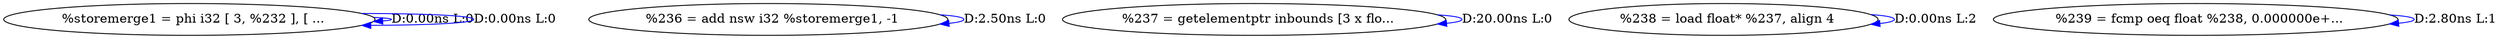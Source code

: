 digraph {
Node0x2e24b50[label="  %storemerge1 = phi i32 [ 3, %232 ], [ ..."];
Node0x2e24b50 -> Node0x2e24b50[label="D:0.00ns L:0",color=blue];
Node0x2e24b50 -> Node0x2e24b50[label="D:0.00ns L:0",color=blue];
Node0x2e24d10[label="  %236 = add nsw i32 %storemerge1, -1"];
Node0x2e24d10 -> Node0x2e24d10[label="D:2.50ns L:0",color=blue];
Node0x2e24df0[label="  %237 = getelementptr inbounds [3 x flo..."];
Node0x2e24df0 -> Node0x2e24df0[label="D:20.00ns L:0",color=blue];
Node0x2e24ed0[label="  %238 = load float* %237, align 4"];
Node0x2e24ed0 -> Node0x2e24ed0[label="D:0.00ns L:2",color=blue];
Node0x2e24fb0[label="  %239 = fcmp oeq float %238, 0.000000e+..."];
Node0x2e24fb0 -> Node0x2e24fb0[label="D:2.80ns L:1",color=blue];
}
